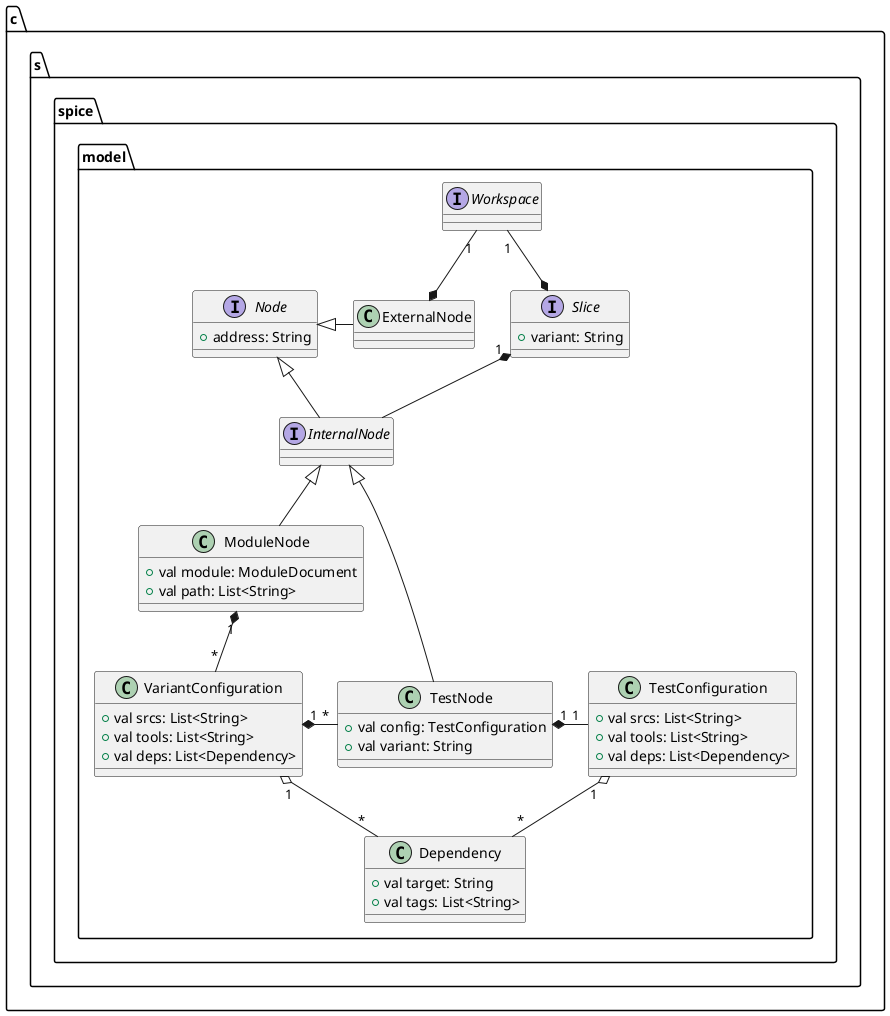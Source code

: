 @startuml

package c.s.spice.model {

  interface Slice {
    + variant: String
  }

  interface Workspace

  together {
    interface Node {
      + address: String
    }

    interface InternalNode

    class ExternalNode {
    }
  }

  class ModuleNode {
    + val module: ModuleDocument
    + val path: List<String>
  }

  class TestNode {
    + val config: TestConfiguration
    + val variant: String
  }

  class VariantConfiguration {
    + val srcs: List<String>
    + val tools: List<String>
    + val deps: List<Dependency>
  }

  class TestConfiguration {
    + val srcs: List<String>
    + val tools: List<String>
    + val deps: List<Dependency>
  }

  class Dependency {
    + val target: String
    + val tags: List<String>
  }

  Node <|-right- ExternalNode
  Node <|-- InternalNode
  InternalNode <|-- ModuleNode
  InternalNode <|-- TestNode

  ModuleNode "1" *-- "*" VariantConfiguration
  VariantConfiguration "1" *-right- "*" TestNode
  TestNode "1" *-right- "1" TestConfiguration
  VariantConfiguration "1" o-- "*" Dependency
  TestConfiguration "1" o-- "*" Dependency

  Workspace "1" --* Slice
  Slice "1" *-- InternalNode
  Workspace "1"  --* ExternalNode

}

@enduml
